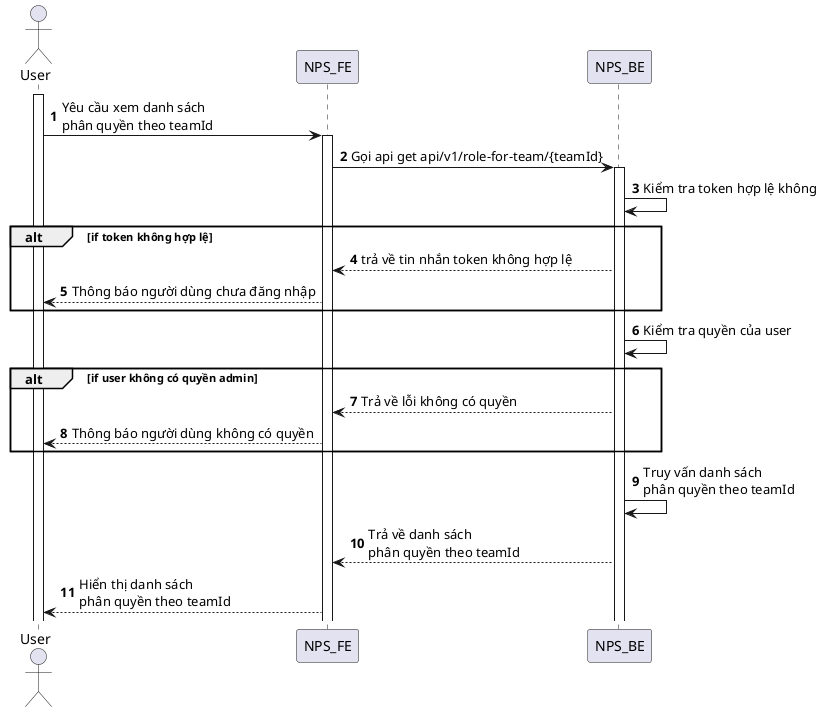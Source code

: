 @startuml
autonumber
actor User
activate User
User -> NPS_FE: Yêu cầu xem danh sách \nphân quyền theo teamId
activate NPS_FE
NPS_FE -> NPS_BE: Gọi api get api/v1/role-for-team/{teamId}
activate NPS_BE
NPS_BE -> NPS_BE: Kiểm tra token hợp lệ không
alt if token không hợp lệ
NPS_BE --> NPS_FE: trả về tin nhắn token không hợp lệ
NPS_FE --> User: Thông báo người dùng chưa đăng nhập
end
NPS_BE -> NPS_BE: Kiểm tra quyền của user
alt if user không có quyền admin
NPS_BE --> NPS_FE: Trả về lỗi không có quyền
NPS_FE --> User: Thông báo người dùng không có quyền
end
NPS_BE -> NPS_BE: Truy vấn danh sách\nphân quyền theo teamId
NPS_BE --> NPS_FE: Trả về danh sách\nphân quyền theo teamId
NPS_FE --> User: Hiển thị danh sách\nphân quyền theo teamId
@enduml